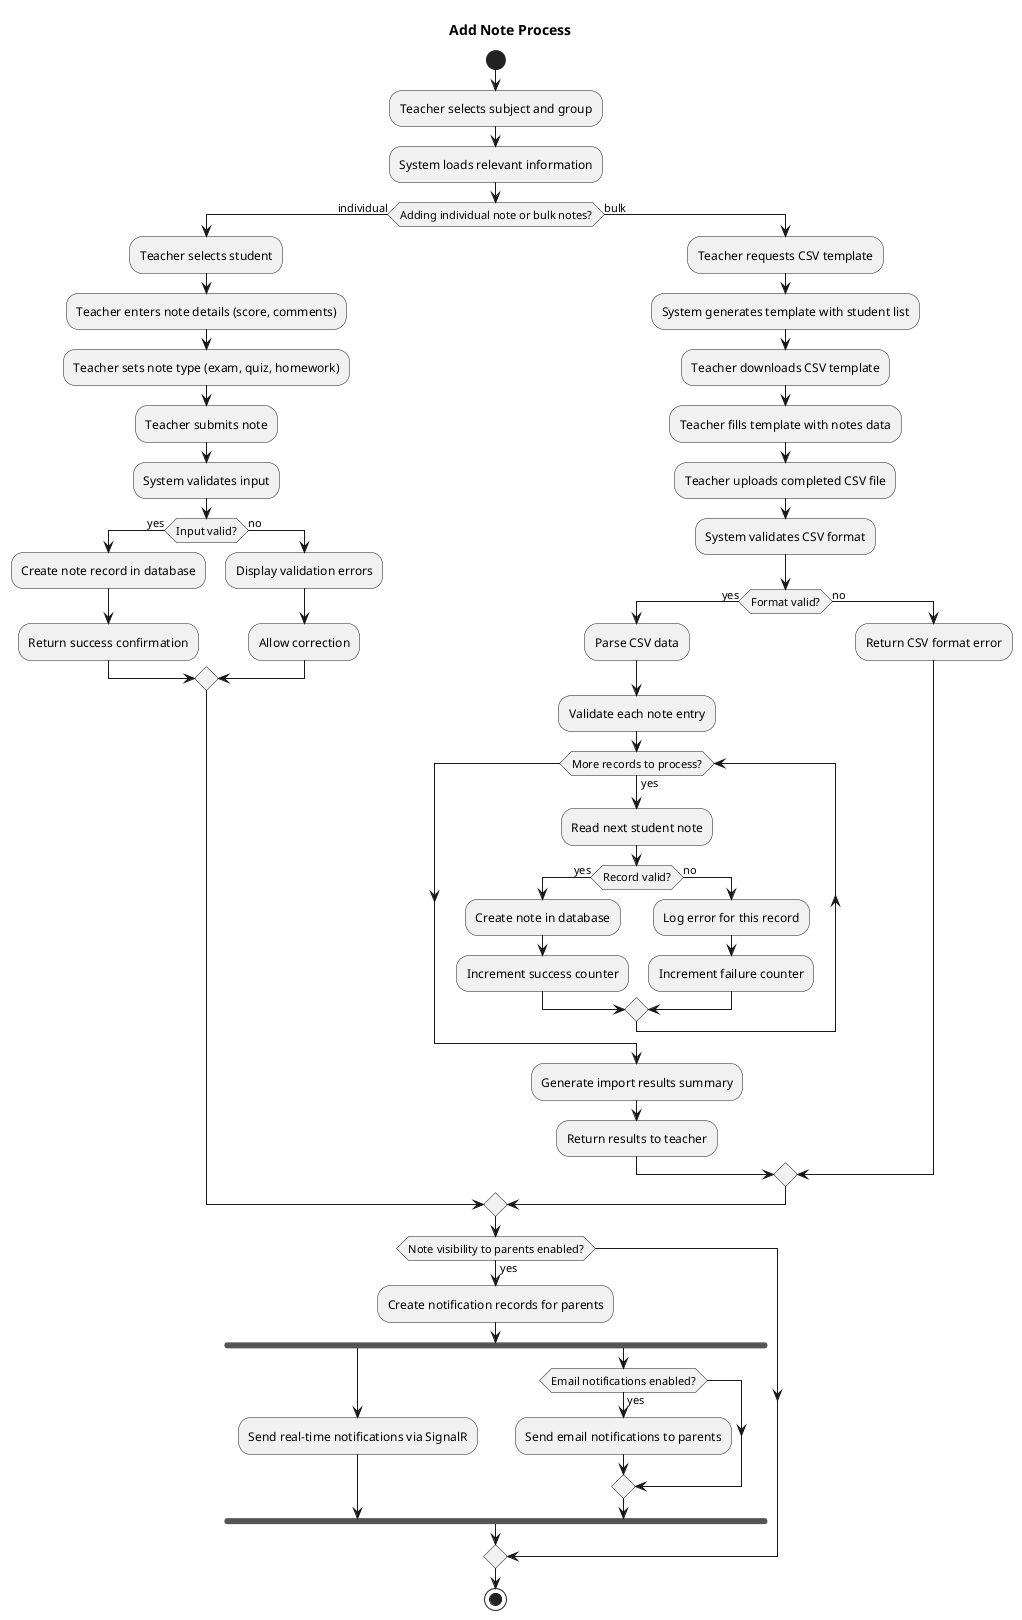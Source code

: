 @startuml Add Note Process
title Add Note Process

start
:Teacher selects subject and group;
:System loads relevant information;

' Individual note path
if (Adding individual note or bulk notes?) then (individual)
  :Teacher selects student;
  :Teacher enters note details (score, comments);
  :Teacher sets note type (exam, quiz, homework);
  :Teacher submits note;
  
  :System validates input;
  if (Input valid?) then (yes)
    :Create note record in database;
    :Return success confirmation;
  else (no)
    :Display validation errors;
    :Allow correction;
  endif

' Bulk note path
else (bulk)
  :Teacher requests CSV template;
  :System generates template with student list;
  :Teacher downloads CSV template;
  
  :Teacher fills template with notes data;
  :Teacher uploads completed CSV file;
  
  :System validates CSV format;
  if (Format valid?) then (yes)
    :Parse CSV data;
    :Validate each note entry;
    
    ' Process each row
    while (More records to process?) is (yes)
      :Read next student note;
      if (Record valid?) then (yes)
        :Create note in database;
        :Increment success counter;
      else (no)
        :Log error for this record;
        :Increment failure counter;
      endif
    endwhile
    
    :Generate import results summary;
    :Return results to teacher;
    
  else (no)
    :Return CSV format error;
  endif
endif

' Notification flow (common)
if (Note visibility to parents enabled?) then (yes)
  :Create notification records for parents;
  fork
    :Send real-time notifications via SignalR;
  fork again
    if (Email notifications enabled?) then (yes)
      :Send email notifications to parents;
    endif
  endfork
endif

stop
@enduml

